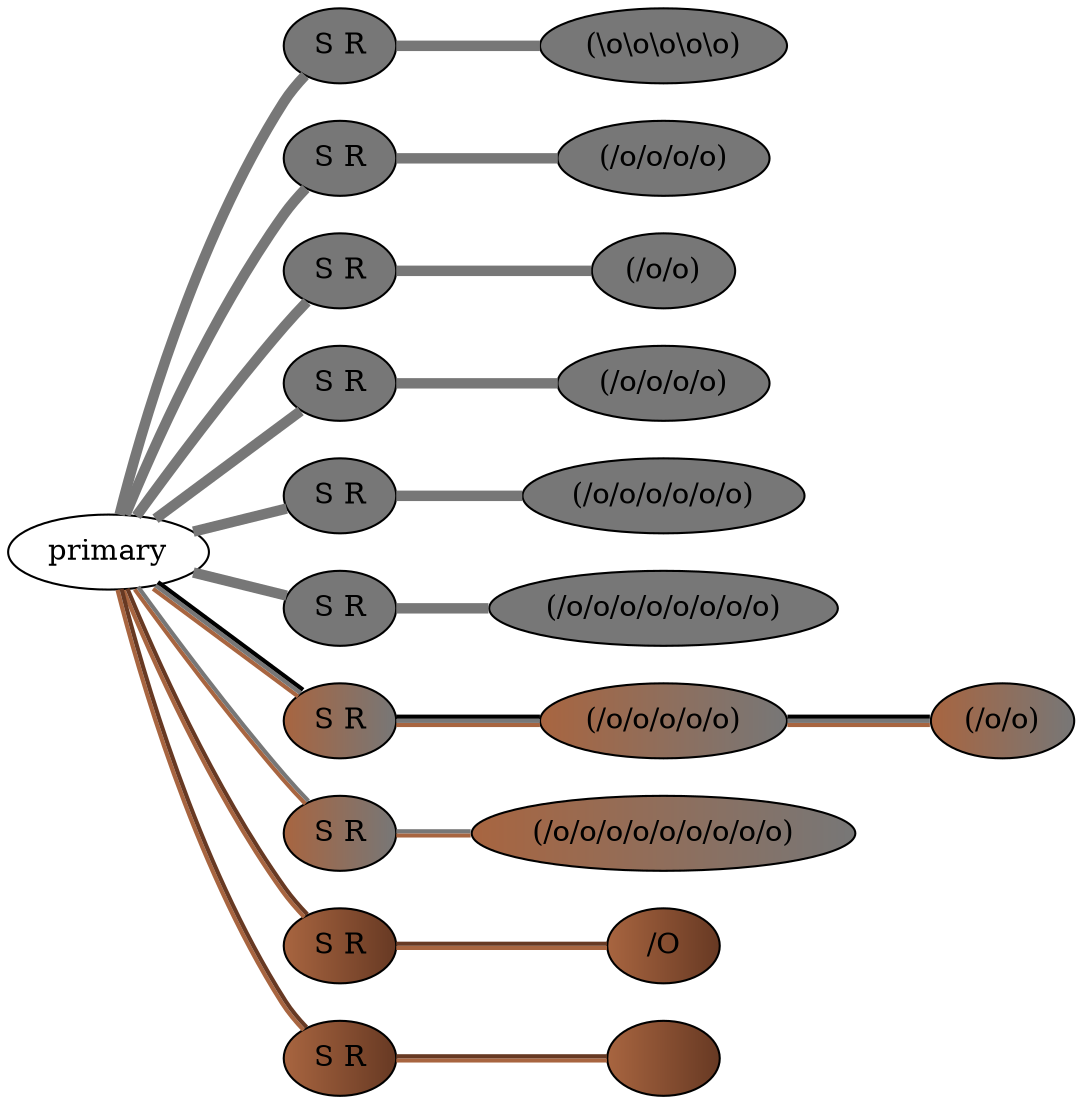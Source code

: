 graph {
 graph [rankdir=LR]
"1" [qtype="pendant_node", pendant_colors="#777777", pendant_ply="S", pendant_attach="R", pendant_length="8.5", label="S R", style=filled, fillcolor="#777777", fontcolor="#000000"]
"primary" -- "1" [qtype="pendant_link",penwidth=5,color="#777777"]
"1:0" [qtype="knot_node", knot_value="5", knot_type="L", knot_position="3.5", knot_spin="Z", label="(\\o\\o\\o\\o\\o)", style=filled, fillcolor="#777777" , fontcolor="#000000"]
"1" -- "1:0" [qtype="knot_link",penwidth=5,color="#777777"]
"2" [qtype="pendant_node", pendant_colors="#777777", pendant_ply="S", pendant_attach="R", pendant_length="9.5", label="S R", style=filled, fillcolor="#777777", fontcolor="#000000"]
"primary" -- "2" [qtype="pendant_link",penwidth=5,color="#777777"]
"2:0" [qtype="knot_node", knot_value="4", knot_type="L", knot_position="5.5", knot_spin="S", label="(/o/o/o/o)", style=filled, fillcolor="#777777" , fontcolor="#000000"]
"2" -- "2:0" [qtype="knot_link",penwidth=5,color="#777777"]
"3" [qtype="pendant_node", pendant_colors="#777777", pendant_ply="S", pendant_attach="R", pendant_length="12.5", label="S R", style=filled, fillcolor="#777777", fontcolor="#000000"]
"primary" -- "3" [qtype="pendant_link",penwidth=5,color="#777777"]
"3:0" [qtype="knot_node", knot_value="2", knot_type="L", knot_position="8.0", knot_spin="S", label="(/o/o)", style=filled, fillcolor="#777777" , fontcolor="#000000"]
"3" -- "3:0" [qtype="knot_link",penwidth=5,color="#777777"]
"4" [qtype="pendant_node", pendant_colors="#777777", pendant_ply="S", pendant_attach="R", pendant_length="9.0", label="S R", style=filled, fillcolor="#777777", fontcolor="#000000"]
"primary" -- "4" [qtype="pendant_link",penwidth=5,color="#777777"]
"4:0" [qtype="knot_node", knot_value="4", knot_type="L", knot_position="5.5", knot_spin="S", label="(/o/o/o/o)", style=filled, fillcolor="#777777" , fontcolor="#000000"]
"4" -- "4:0" [qtype="knot_link",penwidth=5,color="#777777"]
"5" [qtype="pendant_node", pendant_colors="#777777", pendant_ply="S", pendant_attach="R", pendant_length="8.0", label="S R", style=filled, fillcolor="#777777", fontcolor="#000000"]
"primary" -- "5" [qtype="pendant_link",penwidth=5,color="#777777"]
"5:0" [qtype="knot_node", knot_value="6", knot_type="L", knot_position="5.0", knot_spin="S", label="(/o/o/o/o/o/o)", style=filled, fillcolor="#777777" , fontcolor="#000000"]
"5" -- "5:0" [qtype="knot_link",penwidth=5,color="#777777"]
"6" [qtype="pendant_node", pendant_colors="#777777", pendant_ply="S", pendant_attach="R", pendant_length="13.5", label="S R", style=filled, fillcolor="#777777", fontcolor="#000000"]
"primary" -- "6" [qtype="pendant_link",penwidth=5,color="#777777"]
"6:0" [qtype="knot_node", knot_value="8", knot_type="L", knot_position="8.5", knot_spin="S", label="(/o/o/o/o/o/o/o/o)", style=filled, fillcolor="#777777" , fontcolor="#000000"]
"6" -- "6:0" [qtype="knot_link",penwidth=5,color="#777777"]
"7" [qtype="pendant_node", pendant_colors="#A86540:#777777:#000000", pendant_ply="S", pendant_attach="R", pendant_length="11.5", label="S R", style=filled, fillcolor="#A86540:#777777:#000000", fontcolor="#000000"]
"primary" -- "7" [qtype="pendant_link",penwidth=2,color="#A86540:#777777:#000000"]
"7:0" [qtype="knot_node", knot_value="5", knot_type="L", knot_position="2.0", knot_spin="S", label="(/o/o/o/o/o)", style=filled, fillcolor="#A86540:#777777:#000000" , fontcolor="#000000"]
"7" -- "7:0" [qtype="knot_link",penwidth=2,color="#A86540:#777777:#000000"]
"7:1" [qtype="knot_node", knot_value="2", knot_type="L", knot_position="8.0", knot_spin="S", label="(/o/o)", style=filled, fillcolor="#A86540:#777777:#000000" , fontcolor="#000000"]
"7:0" -- "7:1" [qtype="knot_link",penwidth=2,color="#A86540:#777777:#000000"]
"8" [qtype="pendant_node", pendant_colors="#A86540:#777777", pendant_ply="S", pendant_attach="R", pendant_length="9.0", label="S R", style=filled, fillcolor="#A86540:#777777", fontcolor="#000000"]
"primary" -- "8" [qtype="pendant_link",penwidth=2,color="#A86540:#777777"]
"8:0" [qtype="knot_node", knot_value="9", knot_type="L", knot_position="3.0", knot_spin="S", label="(/o/o/o/o/o/o/o/o/o)", style=filled, fillcolor="#A86540:#777777" , fontcolor="#000000"]
"8" -- "8:0" [qtype="knot_link",penwidth=2,color="#A86540:#777777"]
"9" [qtype="pendant_node", pendant_colors="#A86540:#673923", pendant_ply="S", pendant_attach="R", pendant_length="10.0", label="S R", style=filled, fillcolor="#A86540:#673923", fontcolor="#000000"]
"primary" -- "9" [qtype="pendant_link",penwidth=2,color="#A86540:#673923"]
"9:0" [qtype="knot_node", knot_value="1", knot_type="S", knot_position="8.0", knot_spin="S", label="/O", style=filled, fillcolor="#A86540:#673923" , fontcolor="#000000"]
"9" -- "9:0" [qtype="knot_link",penwidth=2,color="#A86540:#673923"]
"10" [qtype="pendant_node", pendant_colors="#A86540:#673923", pendant_ply="S", pendant_attach="R", pendant_length="15.5", label="S R", style=filled, fillcolor="#A86540:#673923", fontcolor="#000000"]
"primary" -- "10" [qtype="pendant_link",penwidth=2,color="#A86540:#673923"]
"10:0" [qtype="knot_node", knot_value="1", knot_type="2L", knot_position="4.0", knot_spin="S", label="", style=filled, fillcolor="#A86540:#673923" , fontcolor="#000000"]
"10" -- "10:0" [qtype="knot_link",penwidth=2,color="#A86540:#673923"]
}
